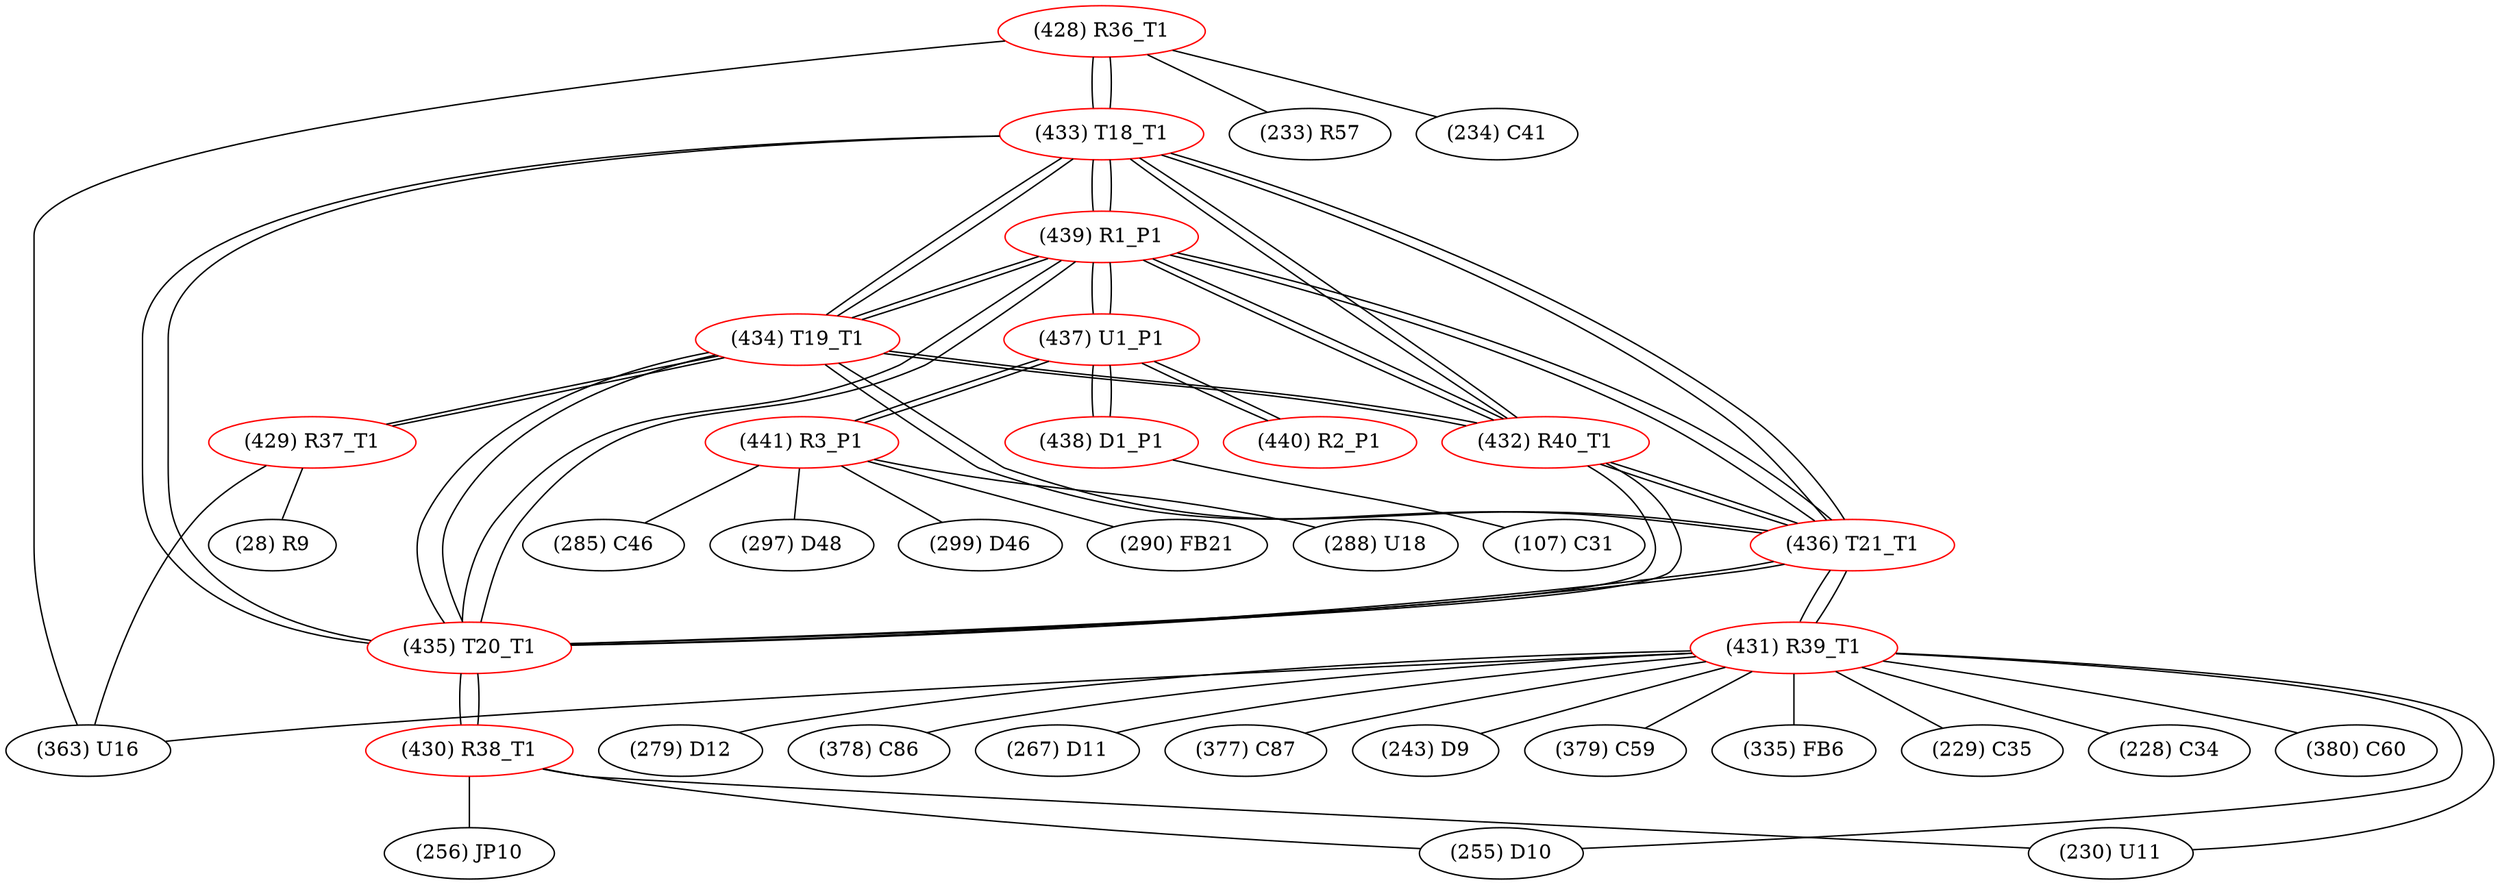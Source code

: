 graph {
	428 [label="(428) R36_T1" color=red]
	363 [label="(363) U16"]
	233 [label="(233) R57"]
	234 [label="(234) C41"]
	433 [label="(433) T18_T1"]
	429 [label="(429) R37_T1" color=red]
	363 [label="(363) U16"]
	28 [label="(28) R9"]
	434 [label="(434) T19_T1"]
	430 [label="(430) R38_T1" color=red]
	255 [label="(255) D10"]
	230 [label="(230) U11"]
	256 [label="(256) JP10"]
	435 [label="(435) T20_T1"]
	431 [label="(431) R39_T1" color=red]
	279 [label="(279) D12"]
	378 [label="(378) C86"]
	267 [label="(267) D11"]
	377 [label="(377) C87"]
	243 [label="(243) D9"]
	379 [label="(379) C59"]
	335 [label="(335) FB6"]
	229 [label="(229) C35"]
	228 [label="(228) C34"]
	363 [label="(363) U16"]
	380 [label="(380) C60"]
	255 [label="(255) D10"]
	230 [label="(230) U11"]
	436 [label="(436) T21_T1"]
	432 [label="(432) R40_T1" color=red]
	439 [label="(439) R1_P1"]
	433 [label="(433) T18_T1"]
	436 [label="(436) T21_T1"]
	435 [label="(435) T20_T1"]
	434 [label="(434) T19_T1"]
	433 [label="(433) T18_T1" color=red]
	428 [label="(428) R36_T1"]
	439 [label="(439) R1_P1"]
	436 [label="(436) T21_T1"]
	435 [label="(435) T20_T1"]
	434 [label="(434) T19_T1"]
	432 [label="(432) R40_T1"]
	434 [label="(434) T19_T1" color=red]
	429 [label="(429) R37_T1"]
	439 [label="(439) R1_P1"]
	433 [label="(433) T18_T1"]
	436 [label="(436) T21_T1"]
	435 [label="(435) T20_T1"]
	432 [label="(432) R40_T1"]
	435 [label="(435) T20_T1" color=red]
	430 [label="(430) R38_T1"]
	439 [label="(439) R1_P1"]
	433 [label="(433) T18_T1"]
	436 [label="(436) T21_T1"]
	434 [label="(434) T19_T1"]
	432 [label="(432) R40_T1"]
	436 [label="(436) T21_T1" color=red]
	431 [label="(431) R39_T1"]
	439 [label="(439) R1_P1"]
	433 [label="(433) T18_T1"]
	435 [label="(435) T20_T1"]
	434 [label="(434) T19_T1"]
	432 [label="(432) R40_T1"]
	437 [label="(437) U1_P1" color=red]
	438 [label="(438) D1_P1"]
	440 [label="(440) R2_P1"]
	441 [label="(441) R3_P1"]
	439 [label="(439) R1_P1"]
	438 [label="(438) D1_P1" color=red]
	107 [label="(107) C31"]
	437 [label="(437) U1_P1"]
	439 [label="(439) R1_P1" color=red]
	433 [label="(433) T18_T1"]
	436 [label="(436) T21_T1"]
	435 [label="(435) T20_T1"]
	434 [label="(434) T19_T1"]
	432 [label="(432) R40_T1"]
	437 [label="(437) U1_P1"]
	440 [label="(440) R2_P1" color=red]
	437 [label="(437) U1_P1"]
	441 [label="(441) R3_P1" color=red]
	285 [label="(285) C46"]
	297 [label="(297) D48"]
	299 [label="(299) D46"]
	290 [label="(290) FB21"]
	288 [label="(288) U18"]
	437 [label="(437) U1_P1"]
	428 -- 363
	428 -- 233
	428 -- 234
	428 -- 433
	429 -- 363
	429 -- 28
	429 -- 434
	430 -- 255
	430 -- 230
	430 -- 256
	430 -- 435
	431 -- 279
	431 -- 378
	431 -- 267
	431 -- 377
	431 -- 243
	431 -- 379
	431 -- 335
	431 -- 229
	431 -- 228
	431 -- 363
	431 -- 380
	431 -- 255
	431 -- 230
	431 -- 436
	432 -- 439
	432 -- 433
	432 -- 436
	432 -- 435
	432 -- 434
	433 -- 428
	433 -- 439
	433 -- 436
	433 -- 435
	433 -- 434
	433 -- 432
	434 -- 429
	434 -- 439
	434 -- 433
	434 -- 436
	434 -- 435
	434 -- 432
	435 -- 430
	435 -- 439
	435 -- 433
	435 -- 436
	435 -- 434
	435 -- 432
	436 -- 431
	436 -- 439
	436 -- 433
	436 -- 435
	436 -- 434
	436 -- 432
	437 -- 438
	437 -- 440
	437 -- 441
	437 -- 439
	438 -- 107
	438 -- 437
	439 -- 433
	439 -- 436
	439 -- 435
	439 -- 434
	439 -- 432
	439 -- 437
	440 -- 437
	441 -- 285
	441 -- 297
	441 -- 299
	441 -- 290
	441 -- 288
	441 -- 437
}